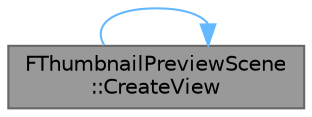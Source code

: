 digraph "FThumbnailPreviewScene::CreateView"
{
 // INTERACTIVE_SVG=YES
 // LATEX_PDF_SIZE
  bgcolor="transparent";
  edge [fontname=Helvetica,fontsize=10,labelfontname=Helvetica,labelfontsize=10];
  node [fontname=Helvetica,fontsize=10,shape=box,height=0.2,width=0.4];
  rankdir="LR";
  Node1 [id="Node000001",label="FThumbnailPreviewScene\l::CreateView",height=0.2,width=0.4,color="gray40", fillcolor="grey60", style="filled", fontcolor="black",tooltip="Allocates then adds an FSceneView to the ViewFamily."];
  Node1 -> Node1 [id="edge1_Node000001_Node000001",color="steelblue1",style="solid",tooltip=" "];
}
